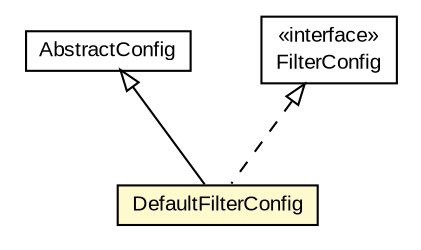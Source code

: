 #!/usr/local/bin/dot
#
# Class diagram 
# Generated by UMLGraph version R5_6-24-gf6e263 (http://www.umlgraph.org/)
#

digraph G {
	edge [fontname="arial",fontsize=10,labelfontname="arial",labelfontsize=10];
	node [fontname="arial",fontsize=10,shape=plaintext];
	nodesep=0.25;
	ranksep=0.5;
	// org.gservlet.DefaultFilterConfig
	c1043 [label=<<table title="org.gservlet.DefaultFilterConfig" border="0" cellborder="1" cellspacing="0" cellpadding="2" port="p" bgcolor="lemonChiffon" href="./DefaultFilterConfig.html">
		<tr><td><table border="0" cellspacing="0" cellpadding="1">
<tr><td align="center" balign="center"> DefaultFilterConfig </td></tr>
		</table></td></tr>
		</table>>, URL="./DefaultFilterConfig.html", fontname="arial", fontcolor="black", fontsize=10.0];
	// org.gservlet.AbstractConfig
	c1059 [label=<<table title="org.gservlet.AbstractConfig" border="0" cellborder="1" cellspacing="0" cellpadding="2" port="p" href="./AbstractConfig.html">
		<tr><td><table border="0" cellspacing="0" cellpadding="1">
<tr><td align="center" balign="center"> AbstractConfig </td></tr>
		</table></td></tr>
		</table>>, URL="./AbstractConfig.html", fontname="arial", fontcolor="black", fontsize=10.0];
	//org.gservlet.DefaultFilterConfig extends org.gservlet.AbstractConfig
	c1059:p -> c1043:p [dir=back,arrowtail=empty];
	//org.gservlet.DefaultFilterConfig implements javax.servlet.FilterConfig
	c1072:p -> c1043:p [dir=back,arrowtail=empty,style=dashed];
	// javax.servlet.FilterConfig
	c1072 [label=<<table title="javax.servlet.FilterConfig" border="0" cellborder="1" cellspacing="0" cellpadding="2" port="p" href="https://docs.oracle.com/javaee/7/api/javax/servlet/FilterConfig.html">
		<tr><td><table border="0" cellspacing="0" cellpadding="1">
<tr><td align="center" balign="center"> &#171;interface&#187; </td></tr>
<tr><td align="center" balign="center"> FilterConfig </td></tr>
		</table></td></tr>
		</table>>, URL="https://docs.oracle.com/javaee/7/api/javax/servlet/FilterConfig.html", fontname="arial", fontcolor="black", fontsize=10.0];
}

